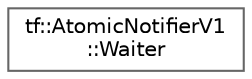 digraph "类继承关系图"
{
 // LATEX_PDF_SIZE
  bgcolor="transparent";
  edge [fontname=Helvetica,fontsize=10,labelfontname=Helvetica,labelfontsize=10];
  node [fontname=Helvetica,fontsize=10,shape=box,height=0.2,width=0.4];
  rankdir="LR";
  Node0 [id="Node000000",label="tf::AtomicNotifierV1\l::Waiter",height=0.2,width=0.4,color="grey40", fillcolor="white", style="filled",URL="$structtf_1_1_atomic_notifier_v1_1_1_waiter.html",tooltip=" "];
}
